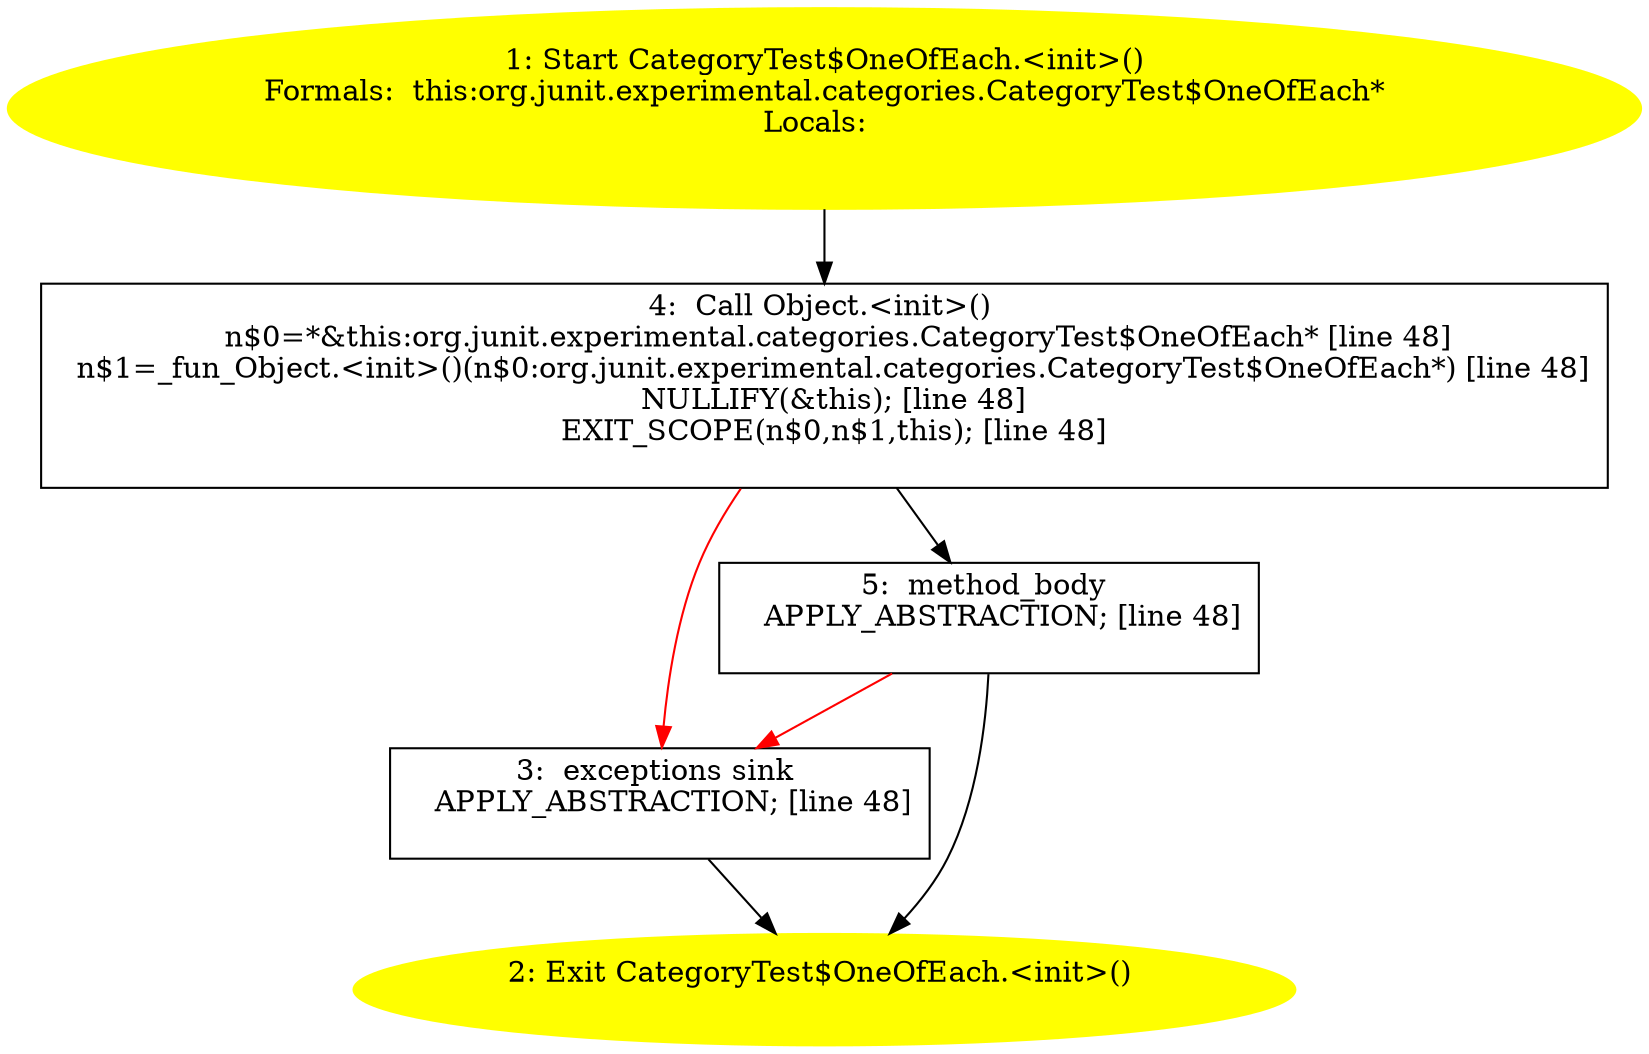 /* @generated */
digraph cfg {
"org.junit.experimental.categories.CategoryTest$OneOfEach.<init>().04c1da1adc2ccb175a67d0adf8eb1a4b_1" [label="1: Start CategoryTest$OneOfEach.<init>()\nFormals:  this:org.junit.experimental.categories.CategoryTest$OneOfEach*\nLocals:  \n  " color=yellow style=filled]
	

	 "org.junit.experimental.categories.CategoryTest$OneOfEach.<init>().04c1da1adc2ccb175a67d0adf8eb1a4b_1" -> "org.junit.experimental.categories.CategoryTest$OneOfEach.<init>().04c1da1adc2ccb175a67d0adf8eb1a4b_4" ;
"org.junit.experimental.categories.CategoryTest$OneOfEach.<init>().04c1da1adc2ccb175a67d0adf8eb1a4b_2" [label="2: Exit CategoryTest$OneOfEach.<init>() \n  " color=yellow style=filled]
	

"org.junit.experimental.categories.CategoryTest$OneOfEach.<init>().04c1da1adc2ccb175a67d0adf8eb1a4b_3" [label="3:  exceptions sink \n   APPLY_ABSTRACTION; [line 48]\n " shape="box"]
	

	 "org.junit.experimental.categories.CategoryTest$OneOfEach.<init>().04c1da1adc2ccb175a67d0adf8eb1a4b_3" -> "org.junit.experimental.categories.CategoryTest$OneOfEach.<init>().04c1da1adc2ccb175a67d0adf8eb1a4b_2" ;
"org.junit.experimental.categories.CategoryTest$OneOfEach.<init>().04c1da1adc2ccb175a67d0adf8eb1a4b_4" [label="4:  Call Object.<init>() \n   n$0=*&this:org.junit.experimental.categories.CategoryTest$OneOfEach* [line 48]\n  n$1=_fun_Object.<init>()(n$0:org.junit.experimental.categories.CategoryTest$OneOfEach*) [line 48]\n  NULLIFY(&this); [line 48]\n  EXIT_SCOPE(n$0,n$1,this); [line 48]\n " shape="box"]
	

	 "org.junit.experimental.categories.CategoryTest$OneOfEach.<init>().04c1da1adc2ccb175a67d0adf8eb1a4b_4" -> "org.junit.experimental.categories.CategoryTest$OneOfEach.<init>().04c1da1adc2ccb175a67d0adf8eb1a4b_5" ;
	 "org.junit.experimental.categories.CategoryTest$OneOfEach.<init>().04c1da1adc2ccb175a67d0adf8eb1a4b_4" -> "org.junit.experimental.categories.CategoryTest$OneOfEach.<init>().04c1da1adc2ccb175a67d0adf8eb1a4b_3" [color="red" ];
"org.junit.experimental.categories.CategoryTest$OneOfEach.<init>().04c1da1adc2ccb175a67d0adf8eb1a4b_5" [label="5:  method_body \n   APPLY_ABSTRACTION; [line 48]\n " shape="box"]
	

	 "org.junit.experimental.categories.CategoryTest$OneOfEach.<init>().04c1da1adc2ccb175a67d0adf8eb1a4b_5" -> "org.junit.experimental.categories.CategoryTest$OneOfEach.<init>().04c1da1adc2ccb175a67d0adf8eb1a4b_2" ;
	 "org.junit.experimental.categories.CategoryTest$OneOfEach.<init>().04c1da1adc2ccb175a67d0adf8eb1a4b_5" -> "org.junit.experimental.categories.CategoryTest$OneOfEach.<init>().04c1da1adc2ccb175a67d0adf8eb1a4b_3" [color="red" ];
}
